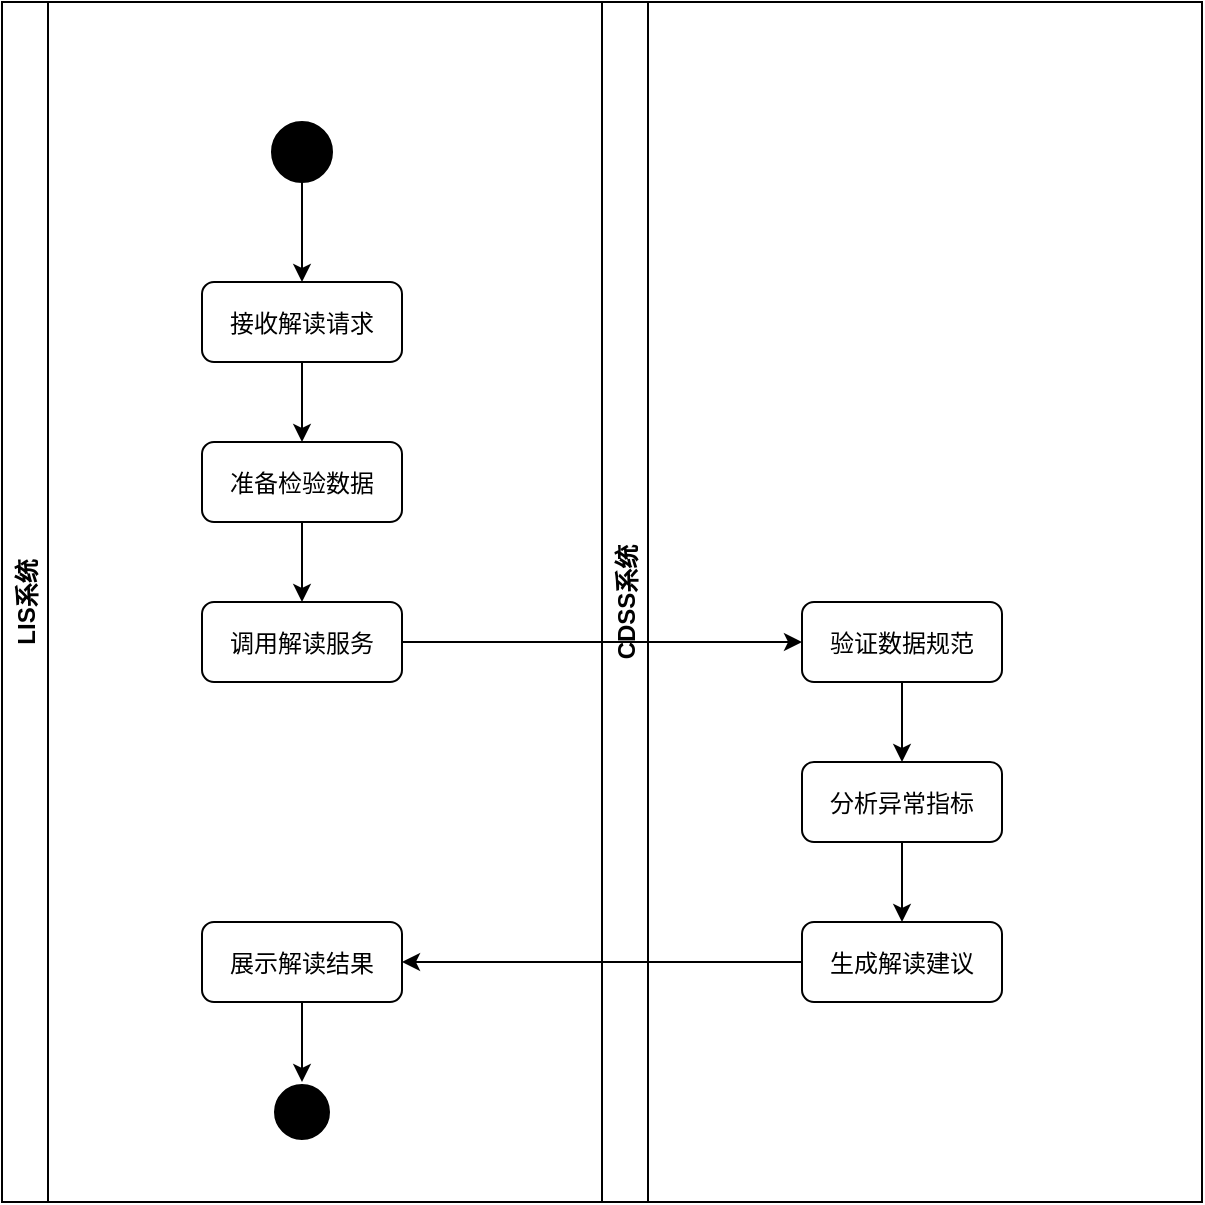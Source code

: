 <mxfile>
    <diagram id="report-analysis" name="检验结果解读活动图">
        <mxGraphModel dx="1422" dy="798" grid="1" gridSize="10" guides="1" tooltips="1" connect="1" arrows="1" fold="1" page="1" pageScale="1" pageWidth="827" pageHeight="1169" math="0" shadow="0">
            <root>
                <mxCell id="0"/>
                <mxCell id="1" parent="0"/>
                
                <!-- 泳道 -->
                <mxCell id="lis_lane" value="LIS系统" style="swimlane;horizontal=0;" vertex="1" parent="1">
                    <mxGeometry x="40" y="40" width="300" height="600" as="geometry"/>
                </mxCell>
                
                <mxCell id="cdss_lane" value="CDSS系统" style="swimlane;horizontal=0;" vertex="1" parent="1">
                    <mxGeometry x="340" y="40" width="300" height="600" as="geometry"/>
                </mxCell>

                <!-- 开始节点 -->
                <mxCell id="start" value="" style="ellipse;fillColor=#000000;" vertex="1" parent="lis_lane">
                    <mxGeometry x="135" y="60" width="30" height="30" as="geometry"/>
                </mxCell>

                <!-- LIS系统活动 -->
                <mxCell id="act1" value="接收解读请求" style="rounded=1;" vertex="1" parent="lis_lane">
                    <mxGeometry x="100" y="140" width="100" height="40" as="geometry"/>
                </mxCell>

                <mxCell id="act2" value="准备检验数据" style="rounded=1;" vertex="1" parent="lis_lane">
                    <mxGeometry x="100" y="220" width="100" height="40" as="geometry"/>
                </mxCell>

                <mxCell id="act3" value="调用解读服务" style="rounded=1;" vertex="1" parent="lis_lane">
                    <mxGeometry x="100" y="300" width="100" height="40" as="geometry"/>
                </mxCell>

                <mxCell id="act4" value="展示解读结果" style="rounded=1;" vertex="1" parent="lis_lane">
                    <mxGeometry x="100" y="460" width="100" height="40" as="geometry"/>
                </mxCell>

                <!-- CDSS系统活动 -->
                <mxCell id="cdss_act1" value="验证数据规范" style="rounded=1;" vertex="1" parent="cdss_lane">
                    <mxGeometry x="100" y="300" width="100" height="40" as="geometry"/>
                </mxCell>

                <mxCell id="cdss_act2" value="分析异常指标" style="rounded=1;" vertex="1" parent="cdss_lane">
                    <mxGeometry x="100" y="380" width="100" height="40" as="geometry"/>
                </mxCell>

                <mxCell id="cdss_act3" value="生成解读建议" style="rounded=1;" vertex="1" parent="cdss_lane">
                    <mxGeometry x="100" y="460" width="100" height="40" as="geometry"/>
                </mxCell>

                <!-- 结束节点 -->
                <mxCell id="end" value="" style="ellipse;fillColor=#000000;strokeColor=#ffffff;strokeWidth=2;" vertex="1" parent="lis_lane">
                    <mxGeometry x="135" y="540" width="30" height="30" as="geometry"/>
                </mxCell>

                <!-- 连接线 -->
                <mxCell id="edge1" value="" style="endArrow=classic;html=1;" edge="1" parent="1" source="start" target="act1">
                    <mxGeometry relative="1" as="geometry"/>
                </mxCell>

                <mxCell id="edge2" value="" style="endArrow=classic;html=1;" edge="1" parent="1" source="act1" target="act2">
                    <mxGeometry relative="1" as="geometry"/>
                </mxCell>

                <mxCell id="edge3" value="" style="endArrow=classic;html=1;" edge="1" parent="1" source="act2" target="act3">
                    <mxGeometry relative="1" as="geometry"/>
                </mxCell>

                <mxCell id="edge4" value="" style="endArrow=classic;html=1;" edge="1" parent="1" source="act3" target="cdss_act1">
                    <mxGeometry relative="1" as="geometry"/>
                </mxCell>

                <mxCell id="edge5" value="" style="endArrow=classic;html=1;" edge="1" parent="1" source="cdss_act1" target="cdss_act2">
                    <mxGeometry relative="1" as="geometry"/>
                </mxCell>

                <mxCell id="edge6" value="" style="endArrow=classic;html=1;" edge="1" parent="1" source="cdss_act2" target="cdss_act3">
                    <mxGeometry relative="1" as="geometry"/>
                </mxCell>

                <mxCell id="edge7" value="" style="endArrow=classic;html=1;" edge="1" parent="1" source="cdss_act3" target="act4">
                    <mxGeometry relative="1" as="geometry"/>
                </mxCell>

                <mxCell id="edge8" value="" style="endArrow=classic;html=1;" edge="1" parent="1" source="act4" target="end">
                    <mxGeometry relative="1" as="geometry"/>
                </mxCell>

            </root>
        </mxGraphModel>
    </diagram>
</mxfile>